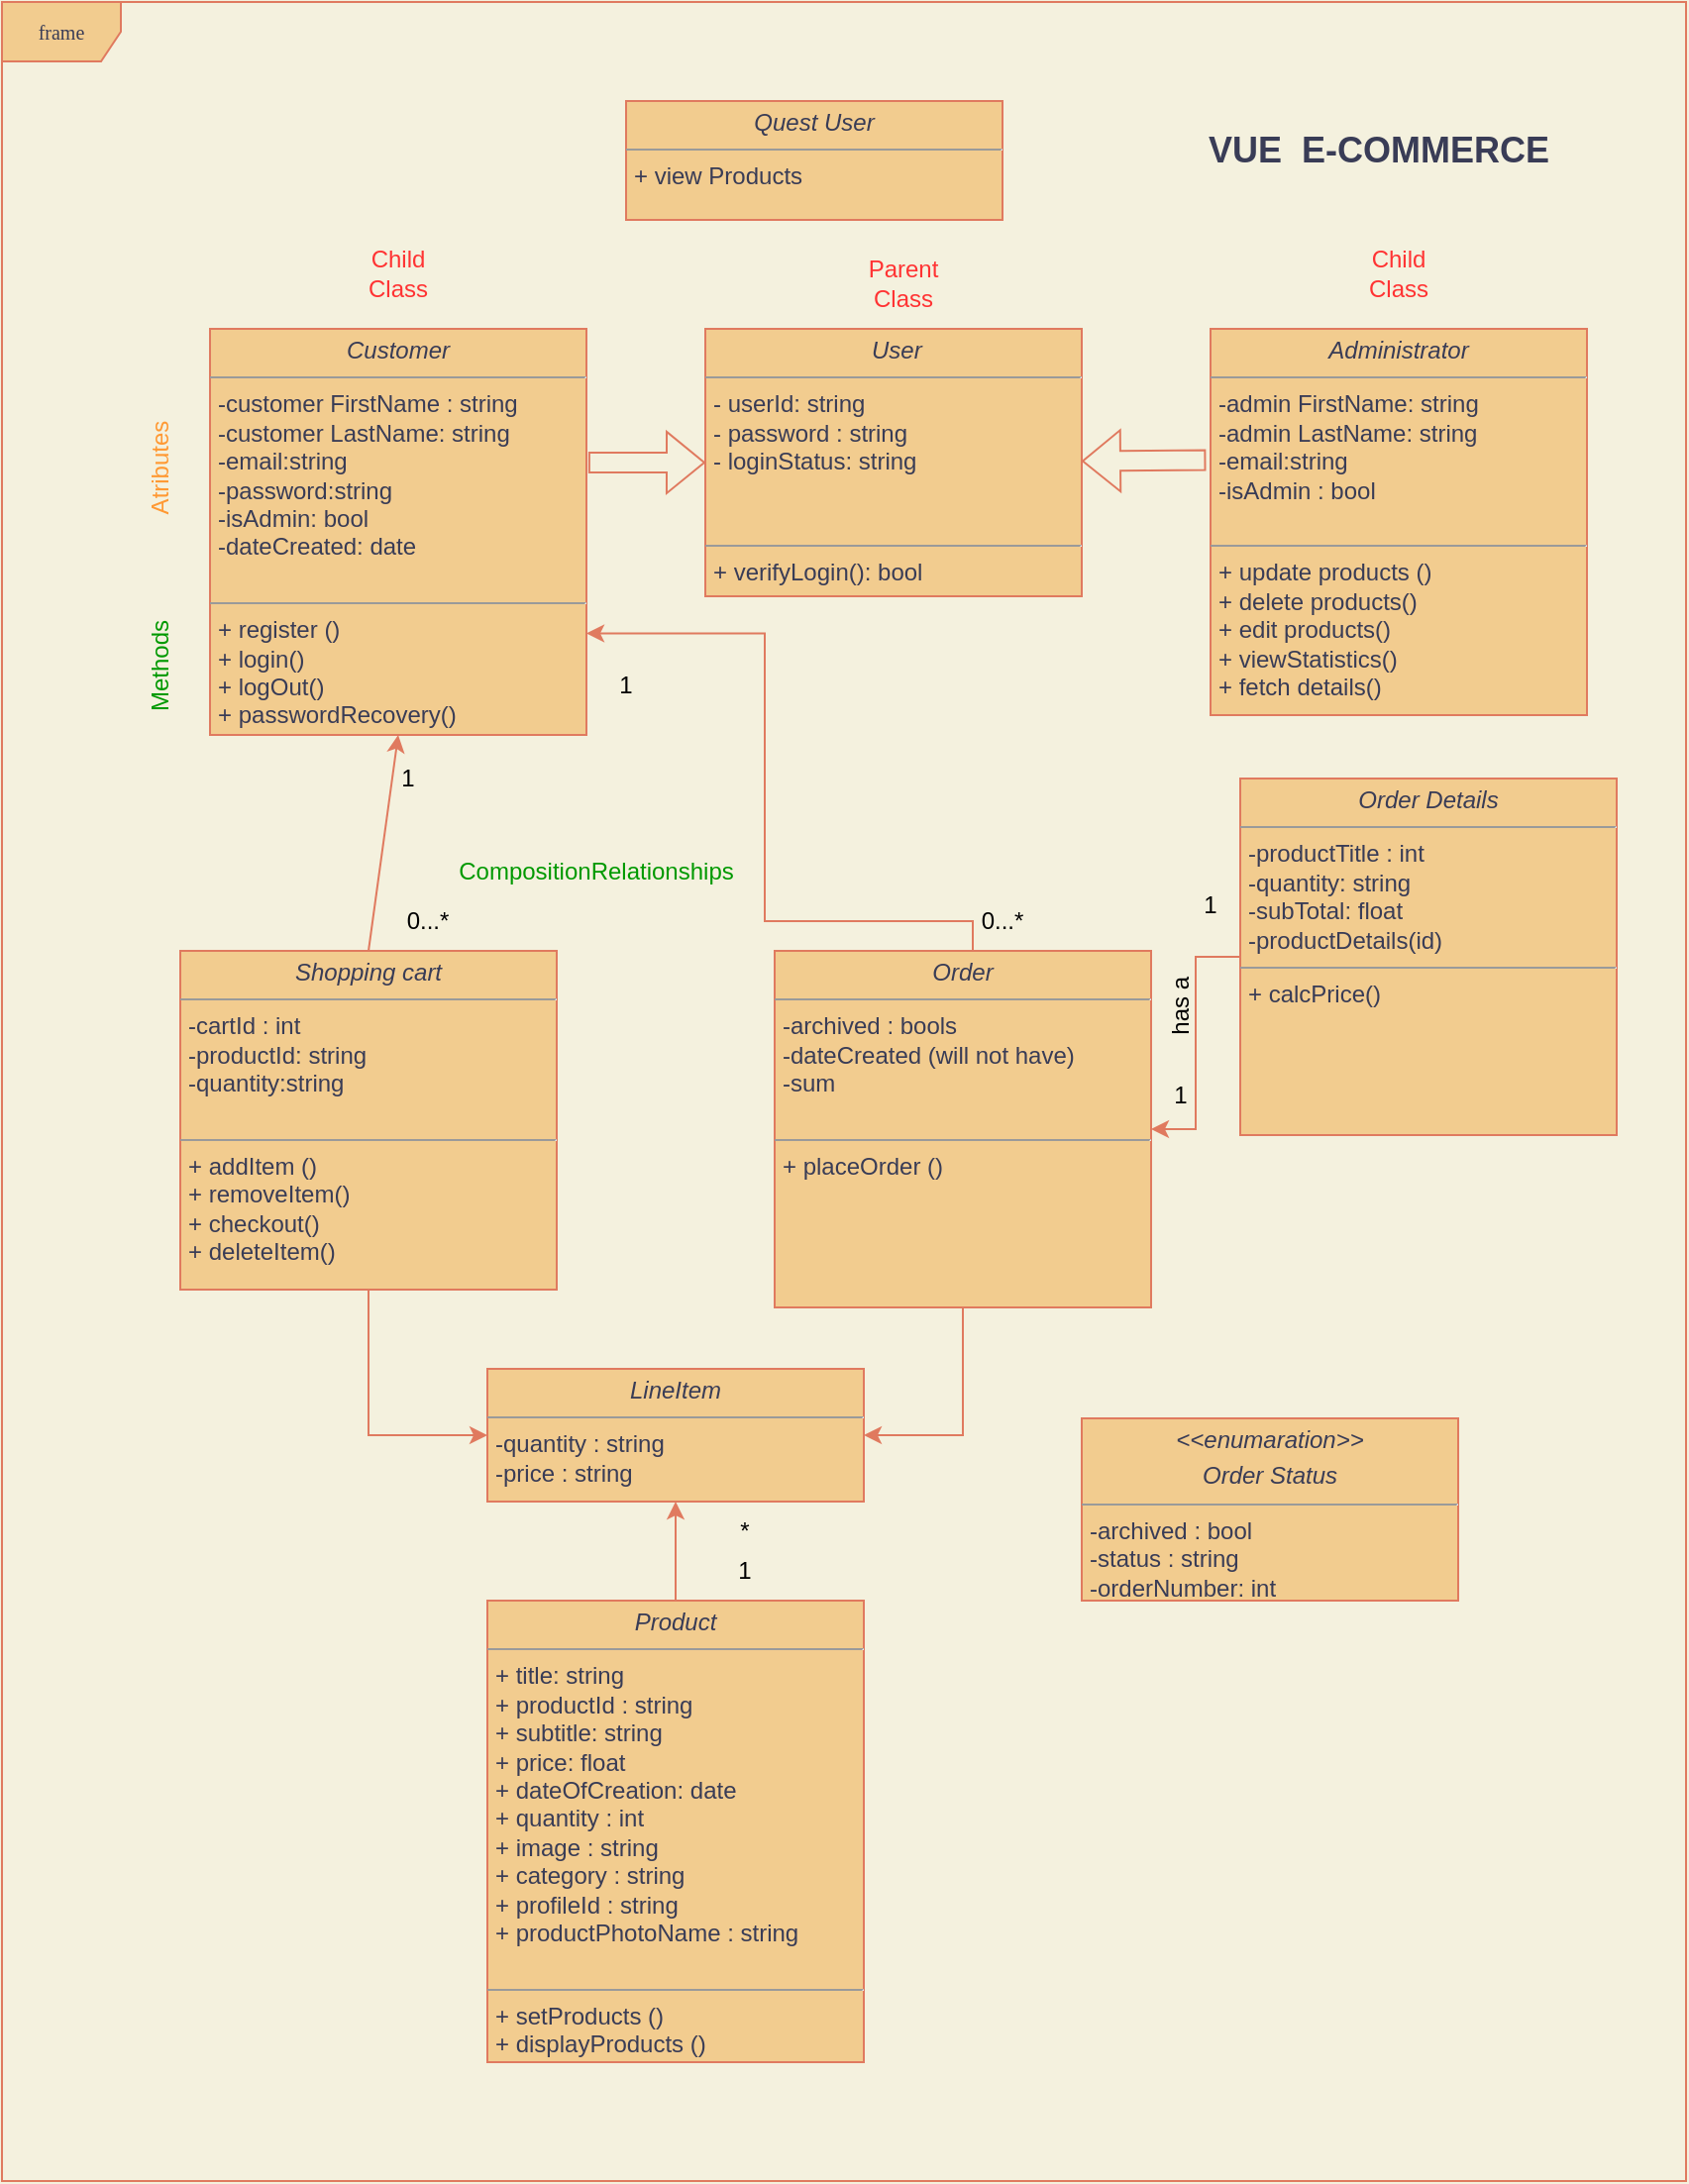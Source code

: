 <mxfile version="15.7.4" type="github">
  <diagram name="Page-1" id="c4acf3e9-155e-7222-9cf6-157b1a14988f">
    <mxGraphModel dx="711" dy="974" grid="1" gridSize="10" guides="1" tooltips="1" connect="1" arrows="1" fold="1" page="1" pageScale="1" pageWidth="850" pageHeight="1100" background="#F4F1DE" math="0" shadow="0">
      <root>
        <mxCell id="0" />
        <mxCell id="1" parent="0" />
        <mxCell id="ttcfJFJh2wodbar9WWpT-2" value="frame" style="shape=umlFrame;whiteSpace=wrap;html=1;rounded=0;shadow=0;comic=0;labelBackgroundColor=none;strokeWidth=1;fontFamily=Verdana;fontSize=10;align=center;fillColor=#F2CC8F;strokeColor=#E07A5F;fontColor=#393C56;" parent="1" vertex="1">
          <mxGeometry x="850" width="850" height="1100" as="geometry" />
        </mxCell>
        <mxCell id="5d2195bd80daf111-19" value="&lt;p style=&quot;margin: 0px ; margin-top: 4px ; text-align: center&quot;&gt;&lt;i&gt;Customer&lt;/i&gt;&lt;br&gt;&lt;/p&gt;&lt;hr size=&quot;1&quot;&gt;&lt;p style=&quot;margin: 0px ; margin-left: 4px&quot;&gt;-customer FirstName : string&lt;/p&gt;&lt;p style=&quot;margin: 0px ; margin-left: 4px&quot;&gt;-customer LastName: string&lt;/p&gt;&lt;p style=&quot;margin: 0px ; margin-left: 4px&quot;&gt;-email:string&lt;/p&gt;&lt;p style=&quot;margin: 0px ; margin-left: 4px&quot;&gt;-password:string&lt;/p&gt;&lt;p style=&quot;margin: 0px ; margin-left: 4px&quot;&gt;-isAdmin: bool&amp;nbsp;&lt;/p&gt;&lt;p style=&quot;margin: 0px ; margin-left: 4px&quot;&gt;-dateCreated: date&lt;/p&gt;&lt;p style=&quot;margin: 0px ; margin-left: 4px&quot;&gt;&lt;br&gt;&lt;/p&gt;&lt;hr size=&quot;1&quot;&gt;&lt;p style=&quot;margin: 0px ; margin-left: 4px&quot;&gt;+ register ()&lt;br&gt;&lt;/p&gt;&lt;p style=&quot;margin: 0px ; margin-left: 4px&quot;&gt;+ login()&lt;br&gt;&lt;/p&gt;&lt;p style=&quot;margin: 0px ; margin-left: 4px&quot;&gt;+ logOut()&lt;/p&gt;&lt;p style=&quot;margin: 0px ; margin-left: 4px&quot;&gt;+ passwordRecovery()&lt;br&gt;&lt;/p&gt;&lt;p style=&quot;margin: 0px ; margin-left: 4px&quot;&gt;&lt;br&gt;&lt;/p&gt;" style="verticalAlign=top;align=left;overflow=fill;fontSize=12;fontFamily=Helvetica;html=1;rounded=0;shadow=0;comic=0;labelBackgroundColor=none;strokeWidth=1;fillColor=#F2CC8F;strokeColor=#E07A5F;fontColor=#393C56;" parent="1" vertex="1">
          <mxGeometry x="955" y="165" width="190" height="205" as="geometry" />
        </mxCell>
        <mxCell id="cWRqSYTbgzNo-1scai7N-1" value="&lt;p style=&quot;margin: 0px ; margin-top: 4px ; text-align: center&quot;&gt;&lt;i&gt;Quest User&lt;/i&gt;&lt;br&gt;&lt;/p&gt;&lt;hr size=&quot;1&quot;&gt;&lt;p style=&quot;margin: 0px ; margin-left: 4px&quot;&gt;+ view Products&lt;/p&gt;&lt;p style=&quot;margin: 0px ; margin-left: 4px&quot;&gt;&lt;br&gt;&lt;/p&gt;&lt;hr size=&quot;1&quot;&gt;&lt;p style=&quot;margin: 0px ; margin-left: 4px&quot;&gt;&lt;br&gt;&lt;/p&gt;&lt;p style=&quot;margin: 0px ; margin-left: 4px&quot;&gt;&lt;br&gt;&lt;/p&gt;" style="verticalAlign=top;align=left;overflow=fill;fontSize=12;fontFamily=Helvetica;html=1;rounded=0;shadow=0;comic=0;labelBackgroundColor=none;strokeWidth=1;fillColor=#F2CC8F;strokeColor=#E07A5F;fontColor=#393C56;" vertex="1" parent="1">
          <mxGeometry x="1165" y="50" width="190" height="60" as="geometry" />
        </mxCell>
        <mxCell id="cWRqSYTbgzNo-1scai7N-36" style="edgeStyle=orthogonalEdgeStyle;rounded=0;orthogonalLoop=1;jettySize=auto;html=1;entryX=0;entryY=0.5;entryDx=0;entryDy=0;fontColor=#393C56;labelBackgroundColor=#F4F1DE;strokeColor=#E07A5F;" edge="1" parent="1" source="cWRqSYTbgzNo-1scai7N-3" target="cWRqSYTbgzNo-1scai7N-33">
          <mxGeometry relative="1" as="geometry" />
        </mxCell>
        <mxCell id="cWRqSYTbgzNo-1scai7N-3" value="&lt;p style=&quot;margin: 0px ; margin-top: 4px ; text-align: center&quot;&gt;&lt;i&gt;Shopping cart&lt;/i&gt;&lt;br&gt;&lt;/p&gt;&lt;hr size=&quot;1&quot;&gt;&lt;p style=&quot;margin: 0px ; margin-left: 4px&quot;&gt;-cartId : int&lt;/p&gt;&lt;p style=&quot;margin: 0px ; margin-left: 4px&quot;&gt;-productId: string&lt;/p&gt;&lt;p style=&quot;margin: 0px ; margin-left: 4px&quot;&gt;-quantity:string&lt;/p&gt;&lt;p style=&quot;margin: 0px ; margin-left: 4px&quot;&gt;&lt;br&gt;&lt;/p&gt;&lt;hr size=&quot;1&quot;&gt;&lt;p style=&quot;margin: 0px ; margin-left: 4px&quot;&gt;+ addItem ()&lt;br&gt;&lt;/p&gt;&lt;p style=&quot;margin: 0px ; margin-left: 4px&quot;&gt;+ removeItem()&lt;/p&gt;&lt;p style=&quot;margin: 0px ; margin-left: 4px&quot;&gt;+ checkout()&lt;br&gt;&lt;/p&gt;&lt;p style=&quot;margin: 0px ; margin-left: 4px&quot;&gt;+ deleteItem()&lt;/p&gt;&lt;p style=&quot;margin: 0px ; margin-left: 4px&quot;&gt;&lt;br&gt;&lt;/p&gt;" style="verticalAlign=top;align=left;overflow=fill;fontSize=12;fontFamily=Helvetica;html=1;rounded=0;shadow=0;comic=0;labelBackgroundColor=none;strokeWidth=1;fillColor=#F2CC8F;strokeColor=#E07A5F;fontColor=#393C56;" vertex="1" parent="1">
          <mxGeometry x="940" y="479" width="190" height="171" as="geometry" />
        </mxCell>
        <mxCell id="cWRqSYTbgzNo-1scai7N-4" value="&lt;p style=&quot;margin: 0px ; margin-top: 4px ; text-align: center&quot;&gt;&lt;i&gt;Administrator&lt;/i&gt;&lt;br&gt;&lt;/p&gt;&lt;hr size=&quot;1&quot;&gt;&lt;p style=&quot;margin: 0px ; margin-left: 4px&quot;&gt;-admin FirstName: string&lt;/p&gt;&lt;p style=&quot;margin: 0px ; margin-left: 4px&quot;&gt;-admin LastName: string&lt;/p&gt;&lt;p style=&quot;margin: 0px ; margin-left: 4px&quot;&gt;-email:string&lt;/p&gt;&lt;p style=&quot;margin: 0px ; margin-left: 4px&quot;&gt;-isAdmin : bool&lt;/p&gt;&lt;p style=&quot;margin: 0px ; margin-left: 4px&quot;&gt;&lt;br&gt;&lt;/p&gt;&lt;hr size=&quot;1&quot;&gt;&lt;p style=&quot;margin: 0px ; margin-left: 4px&quot;&gt;+ update products ()&lt;br&gt;&lt;/p&gt;&lt;p style=&quot;margin: 0px ; margin-left: 4px&quot;&gt;+ delete products()&lt;br&gt;&lt;/p&gt;&lt;p style=&quot;margin: 0px ; margin-left: 4px&quot;&gt;+ edit products()&lt;/p&gt;&lt;p style=&quot;margin: 0px ; margin-left: 4px&quot;&gt;+ viewStatistics()&lt;/p&gt;&lt;p style=&quot;margin: 0px ; margin-left: 4px&quot;&gt;+ fetch details()&lt;/p&gt;&lt;p style=&quot;margin: 0px ; margin-left: 4px&quot;&gt;&lt;br&gt;&lt;/p&gt;" style="verticalAlign=top;align=left;overflow=fill;fontSize=12;fontFamily=Helvetica;html=1;rounded=0;shadow=0;comic=0;labelBackgroundColor=none;strokeWidth=1;fillColor=#F2CC8F;strokeColor=#E07A5F;fontColor=#393C56;" vertex="1" parent="1">
          <mxGeometry x="1460" y="165" width="190" height="195" as="geometry" />
        </mxCell>
        <mxCell id="cWRqSYTbgzNo-1scai7N-5" value="&lt;font color=&quot;#ff9933&quot;&gt;Atributes&lt;/font&gt;" style="text;html=1;strokeColor=none;fillColor=none;align=center;verticalAlign=middle;whiteSpace=wrap;rounded=0;rotation=270;fontColor=#393C56;" vertex="1" parent="1">
          <mxGeometry x="900" y="220" width="60" height="30" as="geometry" />
        </mxCell>
        <mxCell id="cWRqSYTbgzNo-1scai7N-6" value="&lt;font color=&quot;#009900&quot;&gt;Methods&lt;/font&gt;" style="text;html=1;strokeColor=none;fillColor=none;align=center;verticalAlign=middle;whiteSpace=wrap;rounded=0;rotation=270;fontColor=#393C56;" vertex="1" parent="1">
          <mxGeometry x="900" y="320" width="60" height="30" as="geometry" />
        </mxCell>
        <mxCell id="cWRqSYTbgzNo-1scai7N-7" value="&lt;font color=&quot;#ff3333&quot;&gt;Child Class&lt;/font&gt;" style="text;html=1;strokeColor=none;fillColor=none;align=center;verticalAlign=middle;whiteSpace=wrap;rounded=0;fontColor=#393C56;" vertex="1" parent="1">
          <mxGeometry x="1525" y="122" width="60" height="30" as="geometry" />
        </mxCell>
        <mxCell id="cWRqSYTbgzNo-1scai7N-8" value="&lt;font color=&quot;#ff3333&quot;&gt;Parent Class&lt;/font&gt;" style="text;html=1;strokeColor=none;fillColor=none;align=center;verticalAlign=middle;whiteSpace=wrap;rounded=0;fontColor=#393C56;" vertex="1" parent="1">
          <mxGeometry x="1275" y="127" width="60" height="30" as="geometry" />
        </mxCell>
        <mxCell id="cWRqSYTbgzNo-1scai7N-11" value="" style="shape=flexArrow;endArrow=classic;html=1;rounded=0;fontColor=#393C56;exitX=-0.012;exitY=0.34;exitDx=0;exitDy=0;exitPerimeter=0;labelBackgroundColor=#F4F1DE;strokeColor=#E07A5F;" edge="1" parent="1" source="cWRqSYTbgzNo-1scai7N-4" target="cWRqSYTbgzNo-1scai7N-44">
          <mxGeometry width="50" height="50" relative="1" as="geometry">
            <mxPoint x="1245" y="282" as="sourcePoint" />
            <mxPoint x="1370" y="223" as="targetPoint" />
          </mxGeometry>
        </mxCell>
        <mxCell id="cWRqSYTbgzNo-1scai7N-13" value="" style="endArrow=classic;html=1;rounded=0;fontColor=#393C56;exitX=0.5;exitY=0;exitDx=0;exitDy=0;entryX=0.5;entryY=1;entryDx=0;entryDy=0;labelBackgroundColor=#F4F1DE;strokeColor=#E07A5F;" edge="1" parent="1" source="cWRqSYTbgzNo-1scai7N-3" target="5d2195bd80daf111-19">
          <mxGeometry width="50" height="50" relative="1" as="geometry">
            <mxPoint x="1065" y="517" as="sourcePoint" />
            <mxPoint x="1115" y="467" as="targetPoint" />
          </mxGeometry>
        </mxCell>
        <mxCell id="cWRqSYTbgzNo-1scai7N-14" value="&lt;font color=&quot;#009900&quot;&gt;CompositionRelationships&lt;/font&gt;" style="text;html=1;strokeColor=none;fillColor=none;align=center;verticalAlign=middle;whiteSpace=wrap;rounded=0;rotation=0;fontColor=#393C56;" vertex="1" parent="1">
          <mxGeometry x="1120" y="424" width="60" height="30" as="geometry" />
        </mxCell>
        <mxCell id="cWRqSYTbgzNo-1scai7N-15" value="&lt;font color=&quot;#000000&quot;&gt;0...*&lt;/font&gt;" style="text;html=1;strokeColor=none;fillColor=none;align=center;verticalAlign=middle;whiteSpace=wrap;rounded=0;fontColor=#393C56;" vertex="1" parent="1">
          <mxGeometry x="1035" y="449" width="60" height="30" as="geometry" />
        </mxCell>
        <mxCell id="cWRqSYTbgzNo-1scai7N-16" value="&lt;font color=&quot;#000000&quot;&gt;1&lt;/font&gt;" style="text;html=1;strokeColor=none;fillColor=none;align=center;verticalAlign=middle;whiteSpace=wrap;rounded=0;fontColor=#393C56;" vertex="1" parent="1">
          <mxGeometry x="1025" y="377" width="60" height="30" as="geometry" />
        </mxCell>
        <mxCell id="cWRqSYTbgzNo-1scai7N-35" style="edgeStyle=orthogonalEdgeStyle;rounded=0;orthogonalLoop=1;jettySize=auto;html=1;exitX=0.5;exitY=1;exitDx=0;exitDy=0;entryX=1;entryY=0.5;entryDx=0;entryDy=0;fontColor=#393C56;labelBackgroundColor=#F4F1DE;strokeColor=#E07A5F;" edge="1" parent="1" source="cWRqSYTbgzNo-1scai7N-17" target="cWRqSYTbgzNo-1scai7N-33">
          <mxGeometry relative="1" as="geometry" />
        </mxCell>
        <mxCell id="cWRqSYTbgzNo-1scai7N-17" value="&lt;p style=&quot;margin: 0px ; margin-top: 4px ; text-align: center&quot;&gt;&lt;i&gt;Order&lt;/i&gt;&lt;br&gt;&lt;/p&gt;&lt;hr size=&quot;1&quot;&gt;&lt;p style=&quot;margin: 0px ; margin-left: 4px&quot;&gt;-archived : bools&lt;/p&gt;&lt;p style=&quot;margin: 0px ; margin-left: 4px&quot;&gt;-dateCreated (will not have)&lt;/p&gt;&lt;p style=&quot;margin: 0px ; margin-left: 4px&quot;&gt;-sum&lt;/p&gt;&lt;p style=&quot;margin: 0px ; margin-left: 4px&quot;&gt;&lt;br&gt;&lt;/p&gt;&lt;hr size=&quot;1&quot;&gt;&lt;p style=&quot;margin: 0px ; margin-left: 4px&quot;&gt;+ placeOrder ()&lt;br&gt;&lt;/p&gt;&lt;p style=&quot;margin: 0px ; margin-left: 4px&quot;&gt;&lt;br&gt;&lt;/p&gt;&lt;p style=&quot;margin: 0px ; margin-left: 4px&quot;&gt;&lt;br&gt;&lt;/p&gt;" style="verticalAlign=top;align=left;overflow=fill;fontSize=12;fontFamily=Helvetica;html=1;rounded=0;shadow=0;comic=0;labelBackgroundColor=none;strokeWidth=1;fillColor=#F2CC8F;strokeColor=#E07A5F;fontColor=#393C56;" vertex="1" parent="1">
          <mxGeometry x="1240" y="479" width="190" height="180" as="geometry" />
        </mxCell>
        <mxCell id="cWRqSYTbgzNo-1scai7N-50" style="edgeStyle=orthogonalEdgeStyle;rounded=0;orthogonalLoop=1;jettySize=auto;html=1;exitX=0.25;exitY=1;exitDx=0;exitDy=0;entryX=1;entryY=0.75;entryDx=0;entryDy=0;fontSize=14;fontColor=#393C56;labelBackgroundColor=#F4F1DE;strokeColor=#E07A5F;" edge="1" parent="1" source="cWRqSYTbgzNo-1scai7N-20" target="5d2195bd80daf111-19">
          <mxGeometry relative="1" as="geometry">
            <Array as="points">
              <mxPoint x="1340" y="464" />
              <mxPoint x="1235" y="464" />
              <mxPoint x="1235" y="319" />
            </Array>
          </mxGeometry>
        </mxCell>
        <mxCell id="cWRqSYTbgzNo-1scai7N-20" value="&lt;font color=&quot;#000000&quot;&gt;0...*&lt;/font&gt;" style="text;html=1;strokeColor=none;fillColor=none;align=center;verticalAlign=middle;whiteSpace=wrap;rounded=0;fontColor=#393C56;" vertex="1" parent="1">
          <mxGeometry x="1325" y="449" width="60" height="30" as="geometry" />
        </mxCell>
        <mxCell id="cWRqSYTbgzNo-1scai7N-22" value="&lt;font color=&quot;#000000&quot;&gt;1&lt;/font&gt;" style="text;html=1;strokeColor=none;fillColor=none;align=center;verticalAlign=middle;whiteSpace=wrap;rounded=0;fontColor=#393C56;" vertex="1" parent="1">
          <mxGeometry x="1135" y="330" width="60" height="30" as="geometry" />
        </mxCell>
        <mxCell id="cWRqSYTbgzNo-1scai7N-40" style="edgeStyle=orthogonalEdgeStyle;rounded=0;orthogonalLoop=1;jettySize=auto;html=1;entryX=1;entryY=0.5;entryDx=0;entryDy=0;fontColor=#393C56;labelBackgroundColor=#F4F1DE;strokeColor=#E07A5F;" edge="1" parent="1" source="cWRqSYTbgzNo-1scai7N-23" target="cWRqSYTbgzNo-1scai7N-17">
          <mxGeometry relative="1" as="geometry" />
        </mxCell>
        <mxCell id="cWRqSYTbgzNo-1scai7N-23" value="&lt;p style=&quot;margin: 0px ; margin-top: 4px ; text-align: center&quot;&gt;&lt;i&gt;Order Details&lt;/i&gt;&lt;br&gt;&lt;/p&gt;&lt;hr size=&quot;1&quot;&gt;&lt;p style=&quot;margin: 0px ; margin-left: 4px&quot;&gt;-productTitle : int&lt;/p&gt;&lt;p style=&quot;margin: 0px ; margin-left: 4px&quot;&gt;-quantity: string&lt;/p&gt;&lt;p style=&quot;margin: 0px ; margin-left: 4px&quot;&gt;-subTotal: float&lt;br&gt;&lt;/p&gt;&lt;p style=&quot;margin: 0px ; margin-left: 4px&quot;&gt;-productDetails(id)&lt;/p&gt;&lt;hr size=&quot;1&quot;&gt;&lt;p style=&quot;margin: 0px ; margin-left: 4px&quot;&gt;+ calcPrice()&lt;/p&gt;&lt;p style=&quot;margin: 0px ; margin-left: 4px&quot;&gt;&lt;br&gt;&lt;/p&gt;" style="verticalAlign=top;align=left;overflow=fill;fontSize=12;fontFamily=Helvetica;html=1;rounded=0;shadow=0;comic=0;labelBackgroundColor=none;strokeWidth=1;fillColor=#F2CC8F;strokeColor=#E07A5F;fontColor=#393C56;" vertex="1" parent="1">
          <mxGeometry x="1475" y="392" width="190" height="180" as="geometry" />
        </mxCell>
        <mxCell id="cWRqSYTbgzNo-1scai7N-25" value="&lt;font color=&quot;#000000&quot;&gt;has a&amp;nbsp;&lt;/font&gt;" style="text;html=1;strokeColor=none;fillColor=none;align=center;verticalAlign=middle;whiteSpace=wrap;rounded=0;fontColor=#393C56;rotation=270;" vertex="1" parent="1">
          <mxGeometry x="1415" y="490" width="60" height="30" as="geometry" />
        </mxCell>
        <mxCell id="cWRqSYTbgzNo-1scai7N-26" value="&lt;font color=&quot;#000000&quot;&gt;1&lt;/font&gt;" style="text;html=1;strokeColor=none;fillColor=none;align=center;verticalAlign=middle;whiteSpace=wrap;rounded=0;fontColor=#393C56;" vertex="1" parent="1">
          <mxGeometry x="1415" y="537" width="60" height="30" as="geometry" />
        </mxCell>
        <mxCell id="cWRqSYTbgzNo-1scai7N-27" value="&lt;font color=&quot;#000000&quot;&gt;1&lt;/font&gt;" style="text;html=1;strokeColor=none;fillColor=none;align=center;verticalAlign=middle;whiteSpace=wrap;rounded=0;fontColor=#393C56;" vertex="1" parent="1">
          <mxGeometry x="1430" y="441" width="60" height="30" as="geometry" />
        </mxCell>
        <mxCell id="cWRqSYTbgzNo-1scai7N-37" style="edgeStyle=orthogonalEdgeStyle;rounded=0;orthogonalLoop=1;jettySize=auto;html=1;entryX=0.5;entryY=1;entryDx=0;entryDy=0;fontColor=#393C56;labelBackgroundColor=#F4F1DE;strokeColor=#E07A5F;" edge="1" parent="1" source="cWRqSYTbgzNo-1scai7N-28" target="cWRqSYTbgzNo-1scai7N-33">
          <mxGeometry relative="1" as="geometry" />
        </mxCell>
        <mxCell id="cWRqSYTbgzNo-1scai7N-28" value="&lt;p style=&quot;margin: 0px ; margin-top: 4px ; text-align: center&quot;&gt;&lt;i&gt;Product&lt;/i&gt;&lt;br&gt;&lt;/p&gt;&lt;hr size=&quot;1&quot;&gt;&lt;p style=&quot;margin: 0px ; margin-left: 4px&quot;&gt;+ title: string&lt;/p&gt;&lt;p style=&quot;margin: 0px 0px 0px 4px&quot;&gt;+ productId : string&lt;font color=&quot;#ff6666&quot;&gt;&amp;nbsp;&lt;/font&gt;&lt;/p&gt;&lt;p style=&quot;margin: 0px ; margin-left: 4px&quot;&gt;+ subtitle: string&lt;/p&gt;&lt;p style=&quot;margin: 0px ; margin-left: 4px&quot;&gt;+ price: float&lt;/p&gt;&lt;p style=&quot;margin: 0px ; margin-left: 4px&quot;&gt;+ dateOfCreation: date&lt;/p&gt;&lt;p style=&quot;margin: 0px ; margin-left: 4px&quot;&gt;+ quantity : int&lt;br&gt;&lt;/p&gt;&lt;p style=&quot;margin: 0px ; margin-left: 4px&quot;&gt;+ image : string&lt;font color=&quot;#ff6666&quot;&gt;&amp;nbsp;&lt;/font&gt;&lt;br&gt;&lt;/p&gt;&lt;p style=&quot;margin: 0px 0px 0px 4px&quot;&gt;+ category : string&lt;font color=&quot;#ff6666&quot;&gt;&amp;nbsp;&lt;/font&gt;&lt;br&gt;&lt;/p&gt;&lt;p style=&quot;margin: 0px 0px 0px 4px&quot;&gt;+ profileId : string&lt;font color=&quot;#ff6666&quot;&gt;&amp;nbsp;&lt;/font&gt;&lt;br&gt;&lt;/p&gt;&lt;div&gt;&lt;p style=&quot;margin: 0px 0px 0px 4px&quot;&gt;+ productPhotoName : string&lt;font color=&quot;#ff6666&quot;&gt;&amp;nbsp;&lt;/font&gt;&lt;br&gt;&lt;/p&gt;&lt;/div&gt;&lt;div&gt;&lt;font color=&quot;#ff6666&quot;&gt;&lt;br&gt;&lt;/font&gt;&lt;/div&gt;&lt;div&gt;&lt;hr size=&quot;1&quot;&gt;&lt;p style=&quot;margin: 0px 0px 0px 4px&quot;&gt;+ setProducts ()&lt;/p&gt;&lt;p style=&quot;margin: 0px 0px 0px 4px&quot;&gt;+ displayProducts ()&lt;br&gt;&lt;/p&gt;&lt;p style=&quot;margin: 0px 0px 0px 4px&quot;&gt;&lt;br&gt;&lt;/p&gt;&lt;/div&gt;&lt;p style=&quot;margin: 0px ; margin-left: 4px&quot;&gt;&lt;/p&gt;" style="verticalAlign=top;align=left;overflow=fill;fontSize=12;fontFamily=Helvetica;html=1;rounded=0;shadow=0;comic=0;labelBackgroundColor=none;strokeWidth=1;fillColor=#F2CC8F;strokeColor=#E07A5F;fontColor=#393C56;" vertex="1" parent="1">
          <mxGeometry x="1095" y="807" width="190" height="233" as="geometry" />
        </mxCell>
        <mxCell id="cWRqSYTbgzNo-1scai7N-30" value="&lt;p style=&quot;margin: 0px ; margin-top: 4px ; text-align: center&quot;&gt;&lt;i&gt;&amp;lt;&amp;lt;enumaration&amp;gt;&amp;gt;&lt;/i&gt;&lt;/p&gt;&lt;p style=&quot;margin: 0px ; margin-top: 4px ; text-align: center&quot;&gt;&lt;i&gt;Order Status&lt;/i&gt;&lt;br&gt;&lt;/p&gt;&lt;hr size=&quot;1&quot;&gt;&lt;p style=&quot;margin: 0px ; margin-left: 4px&quot;&gt;-archived : bool&lt;/p&gt;&lt;p style=&quot;margin: 0px ; margin-left: 4px&quot;&gt;-status : string&lt;/p&gt;&lt;p style=&quot;margin: 0px ; margin-left: 4px&quot;&gt;-orderNumber: int&lt;/p&gt;&lt;hr size=&quot;1&quot;&gt;&lt;p style=&quot;margin: 0px ; margin-left: 4px&quot;&gt;&lt;br&gt;&lt;/p&gt;&lt;p style=&quot;margin: 0px ; margin-left: 4px&quot;&gt;&lt;br&gt;&lt;/p&gt;&lt;p style=&quot;margin: 0px ; margin-left: 4px&quot;&gt;&lt;br&gt;&lt;/p&gt;" style="verticalAlign=top;align=left;overflow=fill;fontSize=12;fontFamily=Helvetica;html=1;rounded=0;shadow=0;comic=0;labelBackgroundColor=none;strokeWidth=1;fillColor=#F2CC8F;strokeColor=#E07A5F;fontColor=#393C56;" vertex="1" parent="1">
          <mxGeometry x="1395" y="715" width="190" height="92" as="geometry" />
        </mxCell>
        <mxCell id="cWRqSYTbgzNo-1scai7N-33" value="&lt;p style=&quot;margin: 0px ; margin-top: 4px ; text-align: center&quot;&gt;&lt;i&gt;LineItem&lt;/i&gt;&lt;/p&gt;&lt;hr size=&quot;1&quot;&gt;&lt;p style=&quot;margin: 0px ; margin-left: 4px&quot;&gt;-quantity : string&lt;/p&gt;&lt;p style=&quot;margin: 0px ; margin-left: 4px&quot;&gt;-price : string&lt;/p&gt;&lt;p style=&quot;margin: 0px ; margin-left: 4px&quot;&gt;&lt;br&gt;&lt;/p&gt;&lt;p style=&quot;margin: 0px ; margin-left: 4px&quot;&gt;&lt;br&gt;&lt;/p&gt;&lt;p style=&quot;margin: 0px ; margin-left: 4px&quot;&gt;&lt;br&gt;&lt;/p&gt;" style="verticalAlign=top;align=left;overflow=fill;fontSize=12;fontFamily=Helvetica;html=1;rounded=0;shadow=0;comic=0;labelBackgroundColor=none;strokeWidth=1;fillColor=#F2CC8F;strokeColor=#E07A5F;fontColor=#393C56;" vertex="1" parent="1">
          <mxGeometry x="1095" y="690" width="190" height="67" as="geometry" />
        </mxCell>
        <mxCell id="cWRqSYTbgzNo-1scai7N-38" value="&lt;font color=&quot;#000000&quot;&gt;1&lt;/font&gt;" style="text;html=1;strokeColor=none;fillColor=none;align=center;verticalAlign=middle;whiteSpace=wrap;rounded=0;fontColor=#393C56;" vertex="1" parent="1">
          <mxGeometry x="1195" y="777" width="60" height="30" as="geometry" />
        </mxCell>
        <mxCell id="cWRqSYTbgzNo-1scai7N-39" value="&lt;font color=&quot;#000000&quot;&gt;&lt;span&gt;*&lt;/span&gt;&lt;/font&gt;" style="text;html=1;strokeColor=none;fillColor=none;align=center;verticalAlign=middle;whiteSpace=wrap;rounded=0;fontColor=#393C56;" vertex="1" parent="1">
          <mxGeometry x="1195" y="757" width="60" height="30" as="geometry" />
        </mxCell>
        <mxCell id="cWRqSYTbgzNo-1scai7N-44" value="&lt;p style=&quot;margin: 0px ; margin-top: 4px ; text-align: center&quot;&gt;&lt;i&gt;&amp;nbsp;User&lt;/i&gt;&lt;br&gt;&lt;/p&gt;&lt;hr size=&quot;1&quot;&gt;&lt;p style=&quot;margin: 0px ; margin-left: 4px&quot;&gt;- userId: string&lt;/p&gt;&lt;p style=&quot;margin: 0px ; margin-left: 4px&quot;&gt;- password : string&lt;/p&gt;&lt;p style=&quot;margin: 0px ; margin-left: 4px&quot;&gt;- loginStatus: string&lt;/p&gt;&lt;p style=&quot;margin: 0px ; margin-left: 4px&quot;&gt;&lt;br&gt;&lt;/p&gt;&lt;p style=&quot;margin: 0px ; margin-left: 4px&quot;&gt;&lt;br&gt;&lt;/p&gt;&lt;hr size=&quot;1&quot;&gt;&lt;p style=&quot;margin: 0px ; margin-left: 4px&quot;&gt;+ verifyLogin(): bool&lt;/p&gt;&lt;p style=&quot;margin: 0px ; margin-left: 4px&quot;&gt;&lt;br&gt;&lt;/p&gt;" style="verticalAlign=top;align=left;overflow=fill;fontSize=12;fontFamily=Helvetica;html=1;rounded=0;shadow=0;comic=0;labelBackgroundColor=none;strokeWidth=1;fillColor=#F2CC8F;strokeColor=#E07A5F;fontColor=#393C56;" vertex="1" parent="1">
          <mxGeometry x="1205" y="165" width="190" height="135" as="geometry" />
        </mxCell>
        <mxCell id="cWRqSYTbgzNo-1scai7N-45" value="&lt;font color=&quot;#ff3333&quot;&gt;Child Class&lt;/font&gt;" style="text;html=1;strokeColor=none;fillColor=none;align=center;verticalAlign=middle;whiteSpace=wrap;rounded=0;fontColor=#393C56;" vertex="1" parent="1">
          <mxGeometry x="1020" y="122" width="60" height="30" as="geometry" />
        </mxCell>
        <mxCell id="cWRqSYTbgzNo-1scai7N-47" value="" style="shape=flexArrow;endArrow=classic;html=1;rounded=0;fontColor=#393C56;entryX=0;entryY=0.5;entryDx=0;entryDy=0;exitX=1.005;exitY=0.329;exitDx=0;exitDy=0;exitPerimeter=0;labelBackgroundColor=#F4F1DE;strokeColor=#E07A5F;" edge="1" parent="1" source="5d2195bd80daf111-19" target="cWRqSYTbgzNo-1scai7N-44">
          <mxGeometry width="50" height="50" relative="1" as="geometry">
            <mxPoint x="1480" y="282.5" as="sourcePoint" />
            <mxPoint x="1415" y="282.5" as="targetPoint" />
          </mxGeometry>
        </mxCell>
        <mxCell id="cWRqSYTbgzNo-1scai7N-48" value="&lt;b&gt;&lt;font style=&quot;font-size: 18px&quot;&gt;VUE &amp;nbsp;E-COMMERCE&lt;/font&gt;&lt;/b&gt;" style="text;html=1;strokeColor=none;fillColor=none;align=center;verticalAlign=middle;whiteSpace=wrap;rounded=0;fontColor=#393C56;" vertex="1" parent="1">
          <mxGeometry x="1440" y="50" width="210" height="50" as="geometry" />
        </mxCell>
      </root>
    </mxGraphModel>
  </diagram>
</mxfile>
